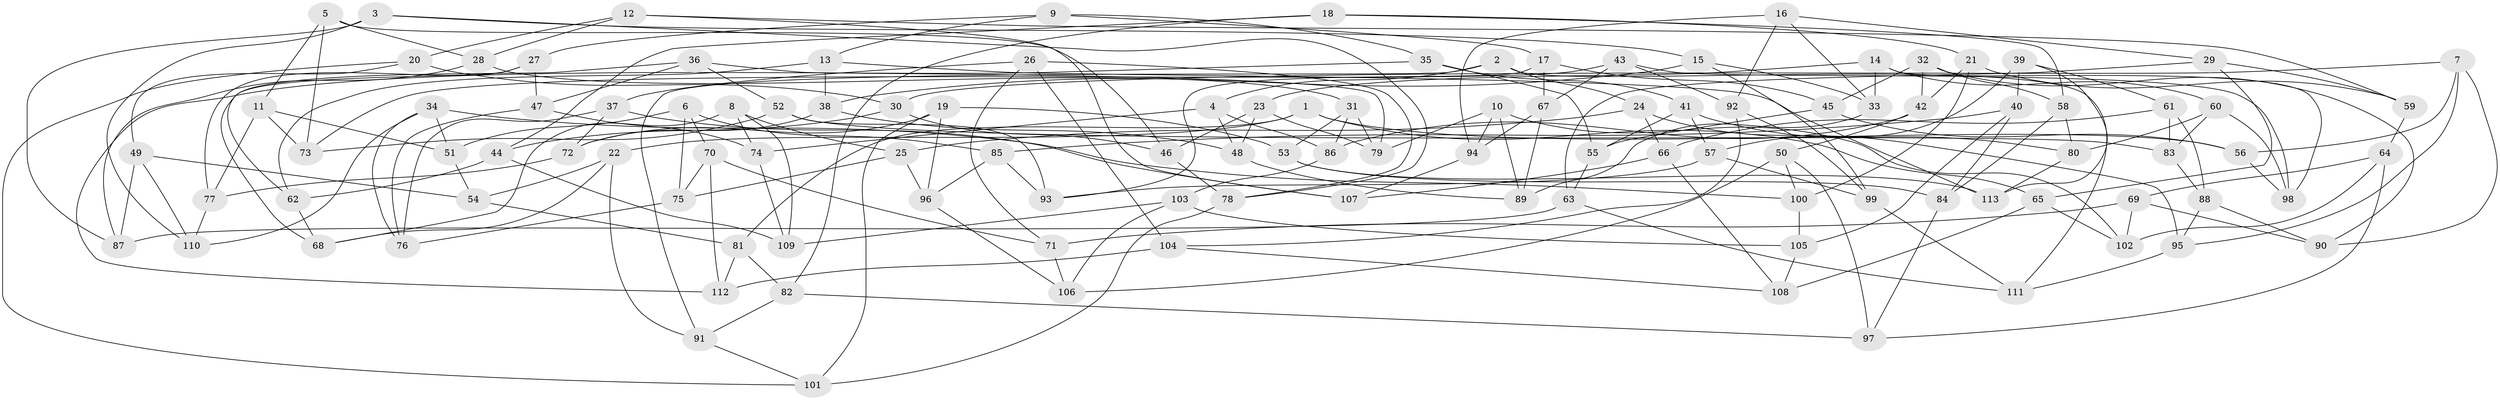 // coarse degree distribution, {6: 0.5652173913043478, 5: 0.07246376811594203, 3: 0.043478260869565216, 4: 0.3188405797101449}
// Generated by graph-tools (version 1.1) at 2025/24/03/03/25 07:24:27]
// undirected, 113 vertices, 226 edges
graph export_dot {
graph [start="1"]
  node [color=gray90,style=filled];
  1;
  2;
  3;
  4;
  5;
  6;
  7;
  8;
  9;
  10;
  11;
  12;
  13;
  14;
  15;
  16;
  17;
  18;
  19;
  20;
  21;
  22;
  23;
  24;
  25;
  26;
  27;
  28;
  29;
  30;
  31;
  32;
  33;
  34;
  35;
  36;
  37;
  38;
  39;
  40;
  41;
  42;
  43;
  44;
  45;
  46;
  47;
  48;
  49;
  50;
  51;
  52;
  53;
  54;
  55;
  56;
  57;
  58;
  59;
  60;
  61;
  62;
  63;
  64;
  65;
  66;
  67;
  68;
  69;
  70;
  71;
  72;
  73;
  74;
  75;
  76;
  77;
  78;
  79;
  80;
  81;
  82;
  83;
  84;
  85;
  86;
  87;
  88;
  89;
  90;
  91;
  92;
  93;
  94;
  95;
  96;
  97;
  98;
  99;
  100;
  101;
  102;
  103;
  104;
  105;
  106;
  107;
  108;
  109;
  110;
  111;
  112;
  113;
  1 -- 56;
  1 -- 65;
  1 -- 22;
  1 -- 81;
  2 -- 4;
  2 -- 91;
  2 -- 24;
  2 -- 111;
  3 -- 78;
  3 -- 87;
  3 -- 15;
  3 -- 110;
  4 -- 86;
  4 -- 74;
  4 -- 48;
  5 -- 46;
  5 -- 11;
  5 -- 28;
  5 -- 73;
  6 -- 70;
  6 -- 85;
  6 -- 51;
  6 -- 75;
  7 -- 56;
  7 -- 95;
  7 -- 90;
  7 -- 30;
  8 -- 25;
  8 -- 68;
  8 -- 74;
  8 -- 109;
  9 -- 27;
  9 -- 17;
  9 -- 35;
  9 -- 13;
  10 -- 79;
  10 -- 102;
  10 -- 94;
  10 -- 89;
  11 -- 77;
  11 -- 51;
  11 -- 73;
  12 -- 28;
  12 -- 20;
  12 -- 59;
  12 -- 107;
  13 -- 62;
  13 -- 113;
  13 -- 38;
  14 -- 60;
  14 -- 33;
  14 -- 98;
  14 -- 23;
  15 -- 38;
  15 -- 33;
  15 -- 99;
  16 -- 92;
  16 -- 29;
  16 -- 33;
  16 -- 94;
  17 -- 93;
  17 -- 45;
  17 -- 67;
  18 -- 44;
  18 -- 82;
  18 -- 21;
  18 -- 58;
  19 -- 72;
  19 -- 96;
  19 -- 101;
  19 -- 53;
  20 -- 101;
  20 -- 30;
  20 -- 49;
  21 -- 42;
  21 -- 100;
  21 -- 59;
  22 -- 54;
  22 -- 91;
  22 -- 68;
  23 -- 79;
  23 -- 48;
  23 -- 46;
  24 -- 95;
  24 -- 25;
  24 -- 66;
  25 -- 75;
  25 -- 96;
  26 -- 71;
  26 -- 104;
  26 -- 37;
  26 -- 78;
  27 -- 47;
  27 -- 62;
  27 -- 77;
  28 -- 87;
  28 -- 31;
  29 -- 63;
  29 -- 65;
  29 -- 59;
  30 -- 44;
  30 -- 46;
  31 -- 79;
  31 -- 53;
  31 -- 86;
  32 -- 90;
  32 -- 58;
  32 -- 45;
  32 -- 42;
  33 -- 89;
  34 -- 76;
  34 -- 100;
  34 -- 110;
  34 -- 51;
  35 -- 55;
  35 -- 112;
  35 -- 41;
  36 -- 68;
  36 -- 52;
  36 -- 79;
  36 -- 47;
  37 -- 72;
  37 -- 107;
  37 -- 76;
  38 -- 72;
  38 -- 48;
  39 -- 113;
  39 -- 57;
  39 -- 61;
  39 -- 40;
  40 -- 105;
  40 -- 85;
  40 -- 84;
  41 -- 80;
  41 -- 57;
  41 -- 55;
  42 -- 50;
  42 -- 86;
  43 -- 73;
  43 -- 98;
  43 -- 67;
  43 -- 92;
  44 -- 62;
  44 -- 109;
  45 -- 56;
  45 -- 55;
  46 -- 78;
  47 -- 74;
  47 -- 76;
  48 -- 89;
  49 -- 110;
  49 -- 54;
  49 -- 87;
  50 -- 97;
  50 -- 100;
  50 -- 106;
  51 -- 54;
  52 -- 93;
  52 -- 83;
  52 -- 73;
  53 -- 84;
  53 -- 113;
  54 -- 81;
  55 -- 63;
  56 -- 98;
  57 -- 99;
  57 -- 93;
  58 -- 80;
  58 -- 84;
  59 -- 64;
  60 -- 80;
  60 -- 98;
  60 -- 83;
  61 -- 88;
  61 -- 66;
  61 -- 83;
  62 -- 68;
  63 -- 87;
  63 -- 111;
  64 -- 102;
  64 -- 69;
  64 -- 97;
  65 -- 108;
  65 -- 102;
  66 -- 108;
  66 -- 107;
  67 -- 89;
  67 -- 94;
  69 -- 90;
  69 -- 102;
  69 -- 71;
  70 -- 71;
  70 -- 112;
  70 -- 75;
  71 -- 106;
  72 -- 77;
  74 -- 109;
  75 -- 76;
  77 -- 110;
  78 -- 101;
  80 -- 113;
  81 -- 82;
  81 -- 112;
  82 -- 97;
  82 -- 91;
  83 -- 88;
  84 -- 97;
  85 -- 96;
  85 -- 93;
  86 -- 103;
  88 -- 90;
  88 -- 95;
  91 -- 101;
  92 -- 104;
  92 -- 99;
  94 -- 107;
  95 -- 111;
  96 -- 106;
  99 -- 111;
  100 -- 105;
  103 -- 106;
  103 -- 105;
  103 -- 109;
  104 -- 108;
  104 -- 112;
  105 -- 108;
}
